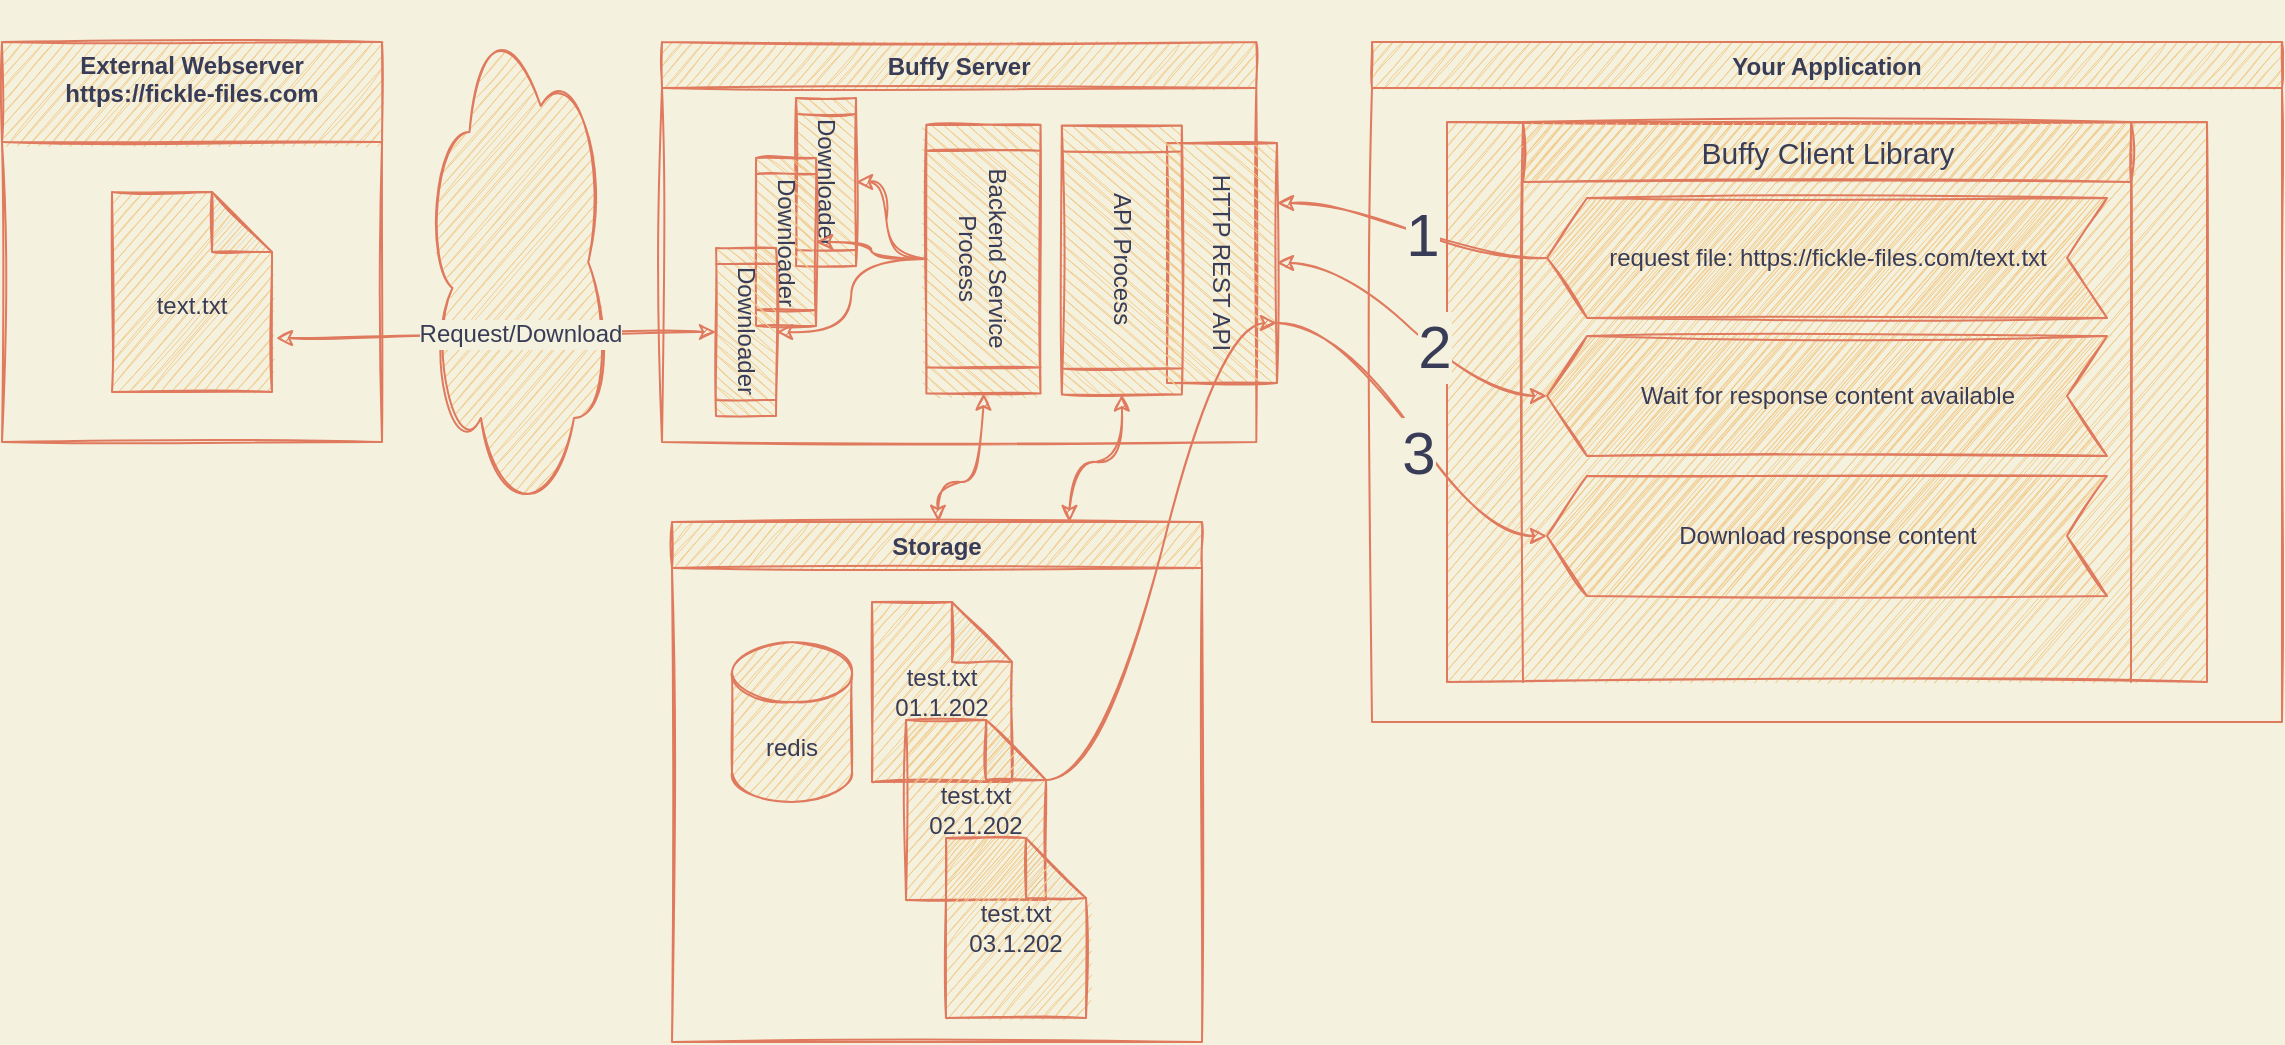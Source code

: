 <mxfile version="17.4.6" type="device"><diagram id="2jzVCbkun8Wko2r5ar3k" name="Page-1"><mxGraphModel dx="1422" dy="756" grid="1" gridSize="10" guides="1" tooltips="1" connect="1" arrows="1" fold="1" page="1" pageScale="1" pageWidth="850" pageHeight="1100" background="#F4F1DE" math="0" shadow="0"><root><mxCell id="0"/><mxCell id="1" parent="0"/><mxCell id="Sqa8u45Om_O7yaGJw-Py-85" value="" style="ellipse;shape=cloud;whiteSpace=wrap;html=1;fontSize=15;rounded=0;sketch=1;fillColor=#F2CC8F;strokeColor=#E07A5F;fontColor=#393C56;" parent="1" vertex="1"><mxGeometry x="230" y="20" width="95" height="260" as="geometry"/></mxCell><mxCell id="Sqa8u45Om_O7yaGJw-Py-7" value="Your Application" style="swimlane;rounded=0;sketch=1;fillColor=#F2CC8F;strokeColor=#E07A5F;fontColor=#393C56;" parent="1" vertex="1"><mxGeometry x="705" y="40" width="455" height="340" as="geometry"><mxRectangle x="490" y="190" width="140" height="23" as="alternateBounds"/></mxGeometry></mxCell><mxCell id="Sqa8u45Om_O7yaGJw-Py-11" value="" style="group;rounded=0;sketch=1;fontColor=#393C56;" parent="Sqa8u45Om_O7yaGJw-Py-7" vertex="1" connectable="0"><mxGeometry x="37.5" y="40" width="380" height="280" as="geometry"/></mxCell><mxCell id="Sqa8u45Om_O7yaGJw-Py-9" value="" style="shape=process;whiteSpace=wrap;html=1;backgroundOutline=1;rounded=0;sketch=1;fillColor=#F2CC8F;strokeColor=#E07A5F;fontColor=#393C56;" parent="Sqa8u45Om_O7yaGJw-Py-11" vertex="1"><mxGeometry width="380" height="280" as="geometry"/></mxCell><mxCell id="Sqa8u45Om_O7yaGJw-Py-10" value="&lt;font style=&quot;font-size: 15px&quot;&gt;Buffy Client Library&lt;/font&gt;" style="rounded=0;whiteSpace=wrap;html=1;sketch=1;fillColor=#F2CC8F;strokeColor=#E07A5F;fontColor=#393C56;" parent="Sqa8u45Om_O7yaGJw-Py-11" vertex="1"><mxGeometry x="38" width="304" height="30" as="geometry"/></mxCell><mxCell id="Sqa8u45Om_O7yaGJw-Py-20" value="request file: https://fickle-files.com/text.txt" style="shape=step;perimeter=stepPerimeter;whiteSpace=wrap;html=1;fixedSize=1;flipV=1;flipH=1;rounded=0;sketch=1;fillColor=#F2CC8F;strokeColor=#E07A5F;fontColor=#393C56;" parent="Sqa8u45Om_O7yaGJw-Py-11" vertex="1"><mxGeometry x="50" y="38" width="280" height="60.0" as="geometry"/></mxCell><mxCell id="Sqa8u45Om_O7yaGJw-Py-40" value="Wait for response content available" style="shape=step;perimeter=stepPerimeter;whiteSpace=wrap;html=1;fixedSize=1;flipV=1;flipH=1;rounded=0;sketch=1;fillColor=#F2CC8F;strokeColor=#E07A5F;fontColor=#393C56;" parent="Sqa8u45Om_O7yaGJw-Py-11" vertex="1"><mxGeometry x="50" y="107.0" width="280" height="60.0" as="geometry"/></mxCell><mxCell id="Sqa8u45Om_O7yaGJw-Py-46" value="Download response content" style="shape=step;perimeter=stepPerimeter;whiteSpace=wrap;html=1;fixedSize=1;flipV=1;flipH=1;rounded=0;sketch=1;fillColor=#F2CC8F;strokeColor=#E07A5F;fontColor=#393C56;" parent="Sqa8u45Om_O7yaGJw-Py-11" vertex="1"><mxGeometry x="50" y="177.0" width="280" height="60.0" as="geometry"/></mxCell><mxCell id="Sqa8u45Om_O7yaGJw-Py-14" value="Storage" style="swimlane;rounded=0;sketch=1;fillColor=#F2CC8F;strokeColor=#E07A5F;fontColor=#393C56;" parent="1" vertex="1"><mxGeometry x="355" y="280" width="265" height="260" as="geometry"/></mxCell><mxCell id="Sqa8u45Om_O7yaGJw-Py-12" value="redis" style="shape=cylinder3;whiteSpace=wrap;html=1;boundedLbl=1;backgroundOutline=1;size=15;rounded=0;sketch=1;fillColor=#F2CC8F;strokeColor=#E07A5F;fontColor=#393C56;" parent="Sqa8u45Om_O7yaGJw-Py-14" vertex="1"><mxGeometry x="30" y="60" width="60" height="80" as="geometry"/></mxCell><mxCell id="Sqa8u45Om_O7yaGJw-Py-13" value="test.txt&lt;br&gt;01.1.202" style="shape=note;whiteSpace=wrap;html=1;backgroundOutline=1;darkOpacity=0.05;rounded=0;sketch=1;fillColor=#F2CC8F;strokeColor=#E07A5F;fontColor=#393C56;" parent="Sqa8u45Om_O7yaGJw-Py-14" vertex="1"><mxGeometry x="100" y="40" width="70" height="90" as="geometry"/></mxCell><mxCell id="Sqa8u45Om_O7yaGJw-Py-48" value="test.txt&lt;br&gt;02.1.202" style="shape=note;whiteSpace=wrap;html=1;backgroundOutline=1;darkOpacity=0.05;rounded=0;sketch=1;fillColor=#F2CC8F;strokeColor=#E07A5F;fontColor=#393C56;" parent="Sqa8u45Om_O7yaGJw-Py-14" vertex="1"><mxGeometry x="117" y="99" width="70" height="90" as="geometry"/></mxCell><mxCell id="Sqa8u45Om_O7yaGJw-Py-49" value="test.txt&lt;br&gt;03.1.202" style="shape=note;whiteSpace=wrap;html=1;backgroundOutline=1;darkOpacity=0.05;rounded=0;sketch=1;fillColor=#F2CC8F;strokeColor=#E07A5F;fontColor=#393C56;" parent="Sqa8u45Om_O7yaGJw-Py-14" vertex="1"><mxGeometry x="137" y="158" width="70" height="90" as="geometry"/></mxCell><mxCell id="Sqa8u45Om_O7yaGJw-Py-15" value="External Webserver&#xA;https://fickle-files.com&#xA;" style="swimlane;startSize=50;rounded=0;sketch=1;fillColor=#F2CC8F;strokeColor=#E07A5F;fontColor=#393C56;" parent="1" vertex="1"><mxGeometry x="20" y="40" width="190" height="200" as="geometry"><mxRectangle x="90" y="180" width="160" height="50" as="alternateBounds"/></mxGeometry></mxCell><mxCell id="Sqa8u45Om_O7yaGJw-Py-39" value="&lt;font style=&quot;font-size: 12px&quot;&gt;text.txt&lt;/font&gt;" style="shape=note;whiteSpace=wrap;html=1;backgroundOutline=1;darkOpacity=0.05;fontSize=30;rounded=0;sketch=1;fillColor=#F2CC8F;strokeColor=#E07A5F;fontColor=#393C56;" parent="Sqa8u45Om_O7yaGJw-Py-15" vertex="1"><mxGeometry x="55" y="75" width="80" height="100" as="geometry"/></mxCell><mxCell id="Sqa8u45Om_O7yaGJw-Py-25" style="edgeStyle=entityRelationEdgeStyle;rounded=0;orthogonalLoop=1;jettySize=auto;html=1;exitX=0;exitY=0.5;exitDx=0;exitDy=0;entryX=0.25;entryY=0;entryDx=0;entryDy=0;curved=1;sketch=1;labelBackgroundColor=#F4F1DE;strokeColor=#E07A5F;fontColor=#393C56;" parent="1" source="Sqa8u45Om_O7yaGJw-Py-20" target="Sqa8u45Om_O7yaGJw-Py-22" edge="1"><mxGeometry relative="1" as="geometry"/></mxCell><mxCell id="Sqa8u45Om_O7yaGJw-Py-26" value="1" style="edgeLabel;html=1;align=center;verticalAlign=middle;resizable=0;points=[];fontSize=30;rounded=0;sketch=1;labelBackgroundColor=#F4F1DE;fontColor=#393C56;" parent="Sqa8u45Om_O7yaGJw-Py-25" vertex="1" connectable="0"><mxGeometry x="-0.077" y="1" relative="1" as="geometry"><mxPoint y="-1" as="offset"/></mxGeometry></mxCell><mxCell id="Sqa8u45Om_O7yaGJw-Py-32" style="edgeStyle=elbowEdgeStyle;rounded=0;orthogonalLoop=1;jettySize=auto;elbow=vertical;html=1;fontSize=30;exitX=1;exitY=0.5;exitDx=0;exitDy=0;entryX=0.75;entryY=0;entryDx=0;entryDy=0;startArrow=classic;startFill=1;curved=1;sketch=1;labelBackgroundColor=#F4F1DE;strokeColor=#E07A5F;fontColor=#393C56;" parent="1" source="Sqa8u45Om_O7yaGJw-Py-72" target="Sqa8u45Om_O7yaGJw-Py-14" edge="1"><mxGeometry relative="1" as="geometry"><mxPoint x="540" y="230" as="sourcePoint"/><mxPoint x="440" y="320" as="targetPoint"/><Array as="points"><mxPoint x="570" y="250"/><mxPoint x="560" y="270"/><mxPoint x="510" y="260"/><mxPoint x="560" y="270"/></Array></mxGeometry></mxCell><mxCell id="Sqa8u45Om_O7yaGJw-Py-68" style="edgeStyle=entityRelationEdgeStyle;rounded=0;orthogonalLoop=1;jettySize=auto;elbow=vertical;html=1;entryX=1.025;entryY=0.73;entryDx=0;entryDy=0;entryPerimeter=0;fontSize=12;startArrow=classic;startFill=1;exitX=0.5;exitY=1;exitDx=0;exitDy=0;curved=1;sketch=1;labelBackgroundColor=#F4F1DE;strokeColor=#E07A5F;fontColor=#393C56;" parent="1" source="Sqa8u45Om_O7yaGJw-Py-94" target="Sqa8u45Om_O7yaGJw-Py-39" edge="1"><mxGeometry relative="1" as="geometry"><mxPoint x="320" y="130" as="sourcePoint"/></mxGeometry></mxCell><mxCell id="Sqa8u45Om_O7yaGJw-Py-69" value="Request/Download" style="edgeLabel;html=1;align=center;verticalAlign=middle;resizable=0;points=[];fontSize=12;rounded=0;sketch=1;labelBackgroundColor=#F4F1DE;fontColor=#393C56;" parent="Sqa8u45Om_O7yaGJw-Py-68" vertex="1" connectable="0"><mxGeometry x="-0.104" y="-1" relative="1" as="geometry"><mxPoint as="offset"/></mxGeometry></mxCell><mxCell id="Sqa8u45Om_O7yaGJw-Py-74" style="edgeStyle=entityRelationEdgeStyle;rounded=0;orthogonalLoop=1;jettySize=auto;html=1;exitX=0.5;exitY=0;exitDx=0;exitDy=0;entryX=0;entryY=0.5;entryDx=0;entryDy=0;fontSize=12;startArrow=classic;startFill=1;elbow=vertical;curved=1;sketch=1;labelBackgroundColor=#F4F1DE;strokeColor=#E07A5F;fontColor=#393C56;" parent="1" source="Sqa8u45Om_O7yaGJw-Py-22" target="Sqa8u45Om_O7yaGJw-Py-40" edge="1"><mxGeometry relative="1" as="geometry"/></mxCell><mxCell id="Sqa8u45Om_O7yaGJw-Py-77" value="2" style="edgeLabel;html=1;align=center;verticalAlign=middle;resizable=0;points=[];fontSize=30;rounded=0;sketch=1;labelBackgroundColor=#F4F1DE;fontColor=#393C56;" parent="Sqa8u45Om_O7yaGJw-Py-74" vertex="1" connectable="0"><mxGeometry x="0.168" y="1" relative="1" as="geometry"><mxPoint as="offset"/></mxGeometry></mxCell><mxCell id="Sqa8u45Om_O7yaGJw-Py-76" style="edgeStyle=entityRelationEdgeStyle;rounded=0;orthogonalLoop=1;jettySize=auto;html=1;exitX=0.75;exitY=0;exitDx=0;exitDy=0;entryX=0;entryY=0.5;entryDx=0;entryDy=0;fontSize=12;startArrow=none;startFill=0;elbow=vertical;curved=1;sketch=1;labelBackgroundColor=#F4F1DE;strokeColor=#E07A5F;fontColor=#393C56;" parent="1" source="Sqa8u45Om_O7yaGJw-Py-22" target="Sqa8u45Om_O7yaGJw-Py-46" edge="1"><mxGeometry relative="1" as="geometry"/></mxCell><mxCell id="Sqa8u45Om_O7yaGJw-Py-78" value="3" style="edgeLabel;html=1;align=center;verticalAlign=middle;resizable=0;points=[];fontSize=30;rounded=0;sketch=1;labelBackgroundColor=#F4F1DE;fontColor=#393C56;" parent="Sqa8u45Om_O7yaGJw-Py-76" vertex="1" connectable="0"><mxGeometry x="0.115" y="-4" relative="1" as="geometry"><mxPoint as="offset"/></mxGeometry></mxCell><mxCell id="Sqa8u45Om_O7yaGJw-Py-86" value="" style="group;rounded=0;sketch=1;fontColor=#393C56;" parent="1" vertex="1" connectable="0"><mxGeometry x="350" y="40" width="297.15" height="200" as="geometry"/></mxCell><mxCell id="Sqa8u45Om_O7yaGJw-Py-6" value="Buffy Server" style="swimlane;rounded=0;sketch=1;fillColor=#F2CC8F;strokeColor=#E07A5F;fontColor=#393C56;" parent="Sqa8u45Om_O7yaGJw-Py-86" vertex="1"><mxGeometry width="297.15" height="200" as="geometry"><mxRectangle x="490" y="190" width="140" height="23" as="alternateBounds"/></mxGeometry></mxCell><mxCell id="Sqa8u45Om_O7yaGJw-Py-70" value="Backend Service&lt;br&gt;&lt;div&gt;Process&lt;/div&gt;" style="shape=process;whiteSpace=wrap;html=1;backgroundOutline=1;fontSize=12;rotation=90;rounded=0;sketch=1;fillColor=#F2CC8F;strokeColor=#E07A5F;fontColor=#393C56;" parent="Sqa8u45Om_O7yaGJw-Py-6" vertex="1"><mxGeometry x="93.49" y="80" width="134.458" height="57.09" as="geometry"/></mxCell><mxCell id="Sqa8u45Om_O7yaGJw-Py-22" value="&lt;div&gt;HTTP REST API&lt;/div&gt;" style="rounded=0;whiteSpace=wrap;html=1;rotation=90;sketch=1;fillColor=#F2CC8F;strokeColor=#E07A5F;fontColor=#393C56;" parent="Sqa8u45Om_O7yaGJw-Py-6" vertex="1"><mxGeometry x="220" y="83" width="120" height="55" as="geometry"/></mxCell><mxCell id="Sqa8u45Om_O7yaGJw-Py-72" value="&lt;div&gt;API Process&lt;/div&gt;" style="shape=process;whiteSpace=wrap;html=1;backgroundOutline=1;fontSize=12;rotation=90;rounded=0;sketch=1;fillColor=#F2CC8F;strokeColor=#E07A5F;fontColor=#393C56;" parent="Sqa8u45Om_O7yaGJw-Py-6" vertex="1"><mxGeometry x="162.697" y="79" width="134.458" height="60" as="geometry"/></mxCell><mxCell id="Sqa8u45Om_O7yaGJw-Py-92" value="&lt;div style=&quot;font-size: 12px&quot;&gt;&lt;font style=&quot;font-size: 12px&quot;&gt;Downloader&lt;/font&gt;&lt;/div&gt;" style="shape=process;whiteSpace=wrap;html=1;backgroundOutline=1;fontSize=15;rotation=90;rounded=0;sketch=1;fillColor=#F2CC8F;strokeColor=#E07A5F;fontColor=#393C56;" parent="Sqa8u45Om_O7yaGJw-Py-6" vertex="1"><mxGeometry x="40.004" y="55" width="84.036" height="30" as="geometry"/></mxCell><mxCell id="Sqa8u45Om_O7yaGJw-Py-93" value="&lt;div style=&quot;font-size: 12px&quot;&gt;&lt;font style=&quot;font-size: 12px&quot;&gt;Downloader&lt;/font&gt;&lt;/div&gt;" style="shape=process;whiteSpace=wrap;html=1;backgroundOutline=1;fontSize=15;rotation=90;rounded=0;sketch=1;fillColor=#F2CC8F;strokeColor=#E07A5F;fontColor=#393C56;" parent="Sqa8u45Om_O7yaGJw-Py-6" vertex="1"><mxGeometry x="20" y="85" width="84.036" height="30" as="geometry"/></mxCell><mxCell id="Sqa8u45Om_O7yaGJw-Py-94" value="&lt;div style=&quot;font-size: 12px&quot;&gt;&lt;font style=&quot;font-size: 12px&quot;&gt;Downloader&lt;/font&gt;&lt;/div&gt;" style="shape=process;whiteSpace=wrap;html=1;backgroundOutline=1;fontSize=15;rotation=90;rounded=0;sketch=1;fillColor=#F2CC8F;strokeColor=#E07A5F;fontColor=#393C56;" parent="Sqa8u45Om_O7yaGJw-Py-6" vertex="1"><mxGeometry x="-0.004" y="130.0" width="84.036" height="30" as="geometry"/></mxCell><mxCell id="Sqa8u45Om_O7yaGJw-Py-101" style="edgeStyle=orthogonalEdgeStyle;orthogonalLoop=1;jettySize=auto;html=1;exitX=0.5;exitY=1;exitDx=0;exitDy=0;entryX=0.5;entryY=0;entryDx=0;entryDy=0;shadow=0;fontSize=12;startArrow=none;startFill=0;strokeColor=#E07A5F;elbow=vertical;curved=1;rounded=0;sketch=1;labelBackgroundColor=#F4F1DE;fontColor=#393C56;" parent="Sqa8u45Om_O7yaGJw-Py-6" source="Sqa8u45Om_O7yaGJw-Py-70" target="Sqa8u45Om_O7yaGJw-Py-92" edge="1"><mxGeometry relative="1" as="geometry"/></mxCell><mxCell id="Sqa8u45Om_O7yaGJw-Py-100" style="edgeStyle=orthogonalEdgeStyle;orthogonalLoop=1;jettySize=auto;html=1;exitX=0.5;exitY=1;exitDx=0;exitDy=0;entryX=0.5;entryY=0;entryDx=0;entryDy=0;shadow=0;fontSize=12;startArrow=none;startFill=0;strokeColor=#E07A5F;elbow=vertical;curved=1;rounded=0;sketch=1;labelBackgroundColor=#F4F1DE;fontColor=#393C56;" parent="Sqa8u45Om_O7yaGJw-Py-6" source="Sqa8u45Om_O7yaGJw-Py-70" target="Sqa8u45Om_O7yaGJw-Py-93" edge="1"><mxGeometry relative="1" as="geometry"/></mxCell><mxCell id="Sqa8u45Om_O7yaGJw-Py-102" style="edgeStyle=orthogonalEdgeStyle;orthogonalLoop=1;jettySize=auto;html=1;exitX=0.5;exitY=1;exitDx=0;exitDy=0;entryX=0.5;entryY=0;entryDx=0;entryDy=0;shadow=0;fontSize=12;startArrow=none;startFill=0;strokeColor=#E07A5F;elbow=vertical;curved=1;rounded=0;sketch=1;labelBackgroundColor=#F4F1DE;fontColor=#393C56;" parent="Sqa8u45Om_O7yaGJw-Py-6" source="Sqa8u45Om_O7yaGJw-Py-70" target="Sqa8u45Om_O7yaGJw-Py-94" edge="1"><mxGeometry relative="1" as="geometry"/></mxCell><mxCell id="Sqa8u45Om_O7yaGJw-Py-84" style="edgeStyle=entityRelationEdgeStyle;rounded=0;orthogonalLoop=1;jettySize=auto;html=1;exitX=0;exitY=0;exitDx=70;exitDy=30;exitPerimeter=0;entryX=0.75;entryY=0;entryDx=0;entryDy=0;fontSize=30;startArrow=none;startFill=0;elbow=vertical;curved=1;sketch=1;labelBackgroundColor=#F4F1DE;strokeColor=#E07A5F;fontColor=#393C56;" parent="1" source="Sqa8u45Om_O7yaGJw-Py-48" target="Sqa8u45Om_O7yaGJw-Py-22" edge="1"><mxGeometry relative="1" as="geometry"/></mxCell><mxCell id="Sqa8u45Om_O7yaGJw-Py-105" style="edgeStyle=orthogonalEdgeStyle;orthogonalLoop=1;jettySize=auto;html=1;exitX=1;exitY=0.5;exitDx=0;exitDy=0;shadow=0;fontSize=12;startArrow=classic;startFill=1;strokeColor=#E07A5F;elbow=vertical;rounded=0;curved=1;sketch=1;labelBackgroundColor=#F4F1DE;fontColor=#393C56;" parent="1" source="Sqa8u45Om_O7yaGJw-Py-70" target="Sqa8u45Om_O7yaGJw-Py-14" edge="1"><mxGeometry relative="1" as="geometry"><Array as="points"><mxPoint x="511" y="260"/><mxPoint x="488" y="260"/></Array></mxGeometry></mxCell></root></mxGraphModel></diagram></mxfile>